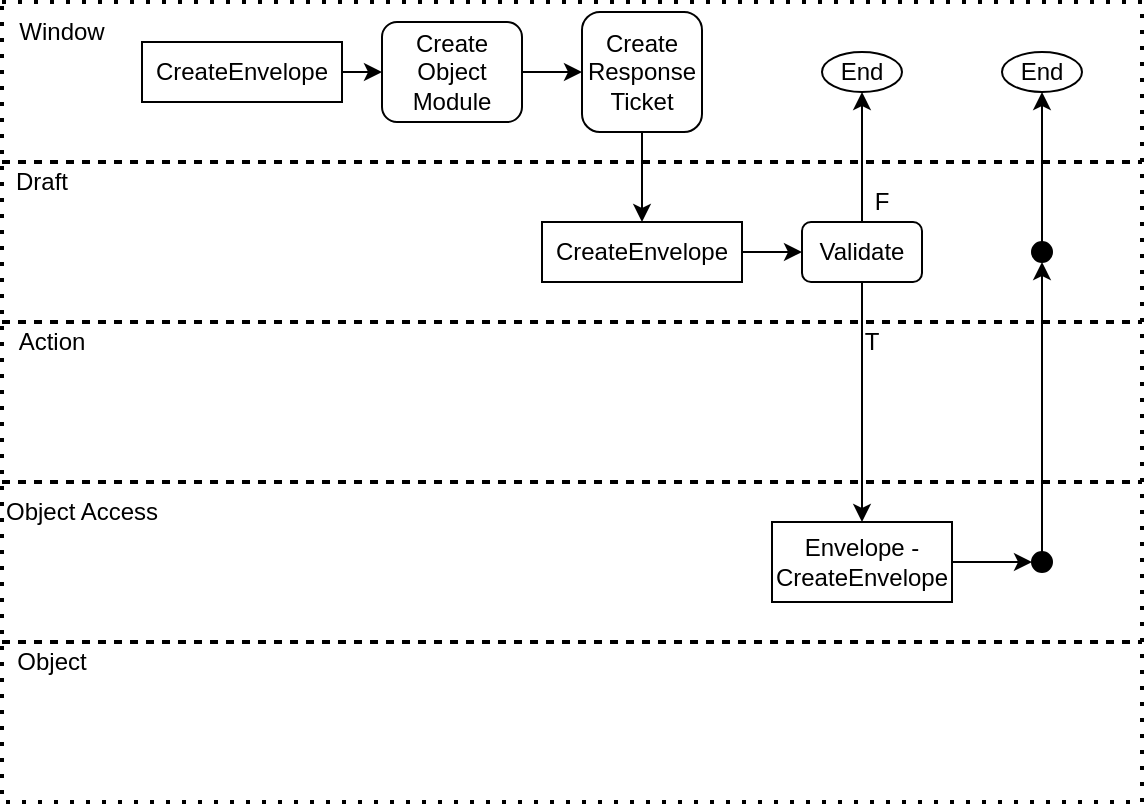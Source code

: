 <mxfile version="20.5.3" type="device"><diagram id="SAu5aj3YgRsKhiRl67HA" name="Page-1"><mxGraphModel dx="1155" dy="546" grid="1" gridSize="10" guides="1" tooltips="1" connect="1" arrows="1" fold="1" page="1" pageScale="1" pageWidth="850" pageHeight="1100" math="0" shadow="0"><root><mxCell id="0"/><mxCell id="1" parent="0"/><mxCell id="BCjTTyEhsGeEo0tzaOGl-1" value="Window" style="text;html=1;strokeColor=none;fillColor=none;align=center;verticalAlign=middle;whiteSpace=wrap;rounded=0;" vertex="1" parent="1"><mxGeometry x="20" y="20" width="60" height="30" as="geometry"/></mxCell><mxCell id="BCjTTyEhsGeEo0tzaOGl-2" value="Draft" style="text;html=1;strokeColor=none;fillColor=none;align=center;verticalAlign=middle;whiteSpace=wrap;rounded=0;" vertex="1" parent="1"><mxGeometry x="20" y="100" width="40" height="20" as="geometry"/></mxCell><mxCell id="BCjTTyEhsGeEo0tzaOGl-3" value="Action" style="text;html=1;strokeColor=none;fillColor=none;align=center;verticalAlign=middle;whiteSpace=wrap;rounded=0;" vertex="1" parent="1"><mxGeometry x="20" y="180" width="50" height="20" as="geometry"/></mxCell><mxCell id="BCjTTyEhsGeEo0tzaOGl-4" value="Object Access" style="text;html=1;strokeColor=none;fillColor=none;align=center;verticalAlign=middle;whiteSpace=wrap;rounded=0;" vertex="1" parent="1"><mxGeometry x="20" y="260" width="80" height="30" as="geometry"/></mxCell><mxCell id="BCjTTyEhsGeEo0tzaOGl-5" value="Object" style="text;html=1;strokeColor=none;fillColor=none;align=center;verticalAlign=middle;whiteSpace=wrap;rounded=0;" vertex="1" parent="1"><mxGeometry x="20" y="340" width="50" height="20" as="geometry"/></mxCell><mxCell id="BCjTTyEhsGeEo0tzaOGl-6" value="" style="endArrow=none;dashed=1;html=1;dashPattern=1 3;strokeWidth=2;rounded=0;exitX=0;exitY=0;exitDx=0;exitDy=0;entryX=0;entryY=0;entryDx=0;entryDy=0;" edge="1" parent="1" source="BCjTTyEhsGeEo0tzaOGl-1" target="BCjTTyEhsGeEo0tzaOGl-1"><mxGeometry width="50" height="50" relative="1" as="geometry"><mxPoint x="400" y="250" as="sourcePoint"/><mxPoint x="820" y="100" as="targetPoint"/><Array as="points"><mxPoint x="590" y="20"/><mxPoint x="590" y="100"/><mxPoint x="20" y="100"/></Array></mxGeometry></mxCell><mxCell id="BCjTTyEhsGeEo0tzaOGl-7" value="" style="endArrow=none;dashed=1;html=1;dashPattern=1 3;strokeWidth=2;rounded=0;exitX=0;exitY=0;exitDx=0;exitDy=0;entryX=0;entryY=0;entryDx=0;entryDy=0;" edge="1" parent="1"><mxGeometry width="50" height="50" relative="1" as="geometry"><mxPoint x="20" y="100" as="sourcePoint"/><mxPoint x="20" y="100" as="targetPoint"/><Array as="points"><mxPoint x="590" y="100"/><mxPoint x="590" y="180"/><mxPoint x="20" y="180"/></Array></mxGeometry></mxCell><mxCell id="BCjTTyEhsGeEo0tzaOGl-8" value="" style="endArrow=none;dashed=1;html=1;dashPattern=1 3;strokeWidth=2;rounded=0;exitX=0;exitY=0;exitDx=0;exitDy=0;entryX=0;entryY=0;entryDx=0;entryDy=0;" edge="1" parent="1"><mxGeometry width="50" height="50" relative="1" as="geometry"><mxPoint x="20" y="180" as="sourcePoint"/><mxPoint x="20" y="180" as="targetPoint"/><Array as="points"><mxPoint x="590" y="180"/><mxPoint x="590" y="260"/><mxPoint x="20" y="260"/></Array></mxGeometry></mxCell><mxCell id="BCjTTyEhsGeEo0tzaOGl-9" value="" style="endArrow=none;dashed=1;html=1;dashPattern=1 3;strokeWidth=2;rounded=0;exitX=0;exitY=0;exitDx=0;exitDy=0;entryX=0;entryY=0;entryDx=0;entryDy=0;" edge="1" parent="1"><mxGeometry width="50" height="50" relative="1" as="geometry"><mxPoint x="20" y="260" as="sourcePoint"/><mxPoint x="20" y="260" as="targetPoint"/><Array as="points"><mxPoint x="590" y="260"/><mxPoint x="590" y="340"/><mxPoint x="20" y="340"/></Array></mxGeometry></mxCell><mxCell id="BCjTTyEhsGeEo0tzaOGl-10" value="" style="endArrow=none;dashed=1;html=1;dashPattern=1 3;strokeWidth=2;rounded=0;exitX=0;exitY=0;exitDx=0;exitDy=0;entryX=0;entryY=0;entryDx=0;entryDy=0;" edge="1" parent="1"><mxGeometry width="50" height="50" relative="1" as="geometry"><mxPoint x="20" y="340" as="sourcePoint"/><mxPoint x="20" y="340" as="targetPoint"/><Array as="points"><mxPoint x="590" y="340"/><mxPoint x="590" y="420"/><mxPoint x="20" y="420"/></Array></mxGeometry></mxCell><mxCell id="BCjTTyEhsGeEo0tzaOGl-11" value="CreateEnvelope" style="rounded=0;whiteSpace=wrap;html=1;" vertex="1" parent="1"><mxGeometry x="90" y="40" width="100" height="30" as="geometry"/></mxCell><mxCell id="BCjTTyEhsGeEo0tzaOGl-12" value="Create Object Module" style="rounded=1;whiteSpace=wrap;html=1;" vertex="1" parent="1"><mxGeometry x="210" y="30" width="70" height="50" as="geometry"/></mxCell><mxCell id="BCjTTyEhsGeEo0tzaOGl-13" value="Create Response Ticket" style="rounded=1;whiteSpace=wrap;html=1;" vertex="1" parent="1"><mxGeometry x="310" y="25" width="60" height="60" as="geometry"/></mxCell><mxCell id="BCjTTyEhsGeEo0tzaOGl-14" value="CreateEnvelope" style="rounded=0;whiteSpace=wrap;html=1;" vertex="1" parent="1"><mxGeometry x="290" y="130" width="100" height="30" as="geometry"/></mxCell><mxCell id="BCjTTyEhsGeEo0tzaOGl-15" value="Validate" style="rounded=1;whiteSpace=wrap;html=1;" vertex="1" parent="1"><mxGeometry x="420" y="130" width="60" height="30" as="geometry"/></mxCell><mxCell id="BCjTTyEhsGeEo0tzaOGl-16" value="" style="endArrow=classic;html=1;rounded=0;exitX=1;exitY=0.5;exitDx=0;exitDy=0;entryX=0;entryY=0.5;entryDx=0;entryDy=0;" edge="1" parent="1" source="BCjTTyEhsGeEo0tzaOGl-11" target="BCjTTyEhsGeEo0tzaOGl-12"><mxGeometry width="50" height="50" relative="1" as="geometry"><mxPoint x="440" y="240" as="sourcePoint"/><mxPoint x="490" y="190" as="targetPoint"/></mxGeometry></mxCell><mxCell id="BCjTTyEhsGeEo0tzaOGl-17" value="" style="endArrow=classic;html=1;rounded=0;exitX=1;exitY=0.5;exitDx=0;exitDy=0;entryX=0;entryY=0.5;entryDx=0;entryDy=0;" edge="1" parent="1" source="BCjTTyEhsGeEo0tzaOGl-12" target="BCjTTyEhsGeEo0tzaOGl-13"><mxGeometry width="50" height="50" relative="1" as="geometry"><mxPoint x="200" y="65" as="sourcePoint"/><mxPoint x="220" y="65" as="targetPoint"/></mxGeometry></mxCell><mxCell id="BCjTTyEhsGeEo0tzaOGl-18" value="" style="endArrow=classic;html=1;rounded=0;exitX=0.5;exitY=1;exitDx=0;exitDy=0;entryX=0.5;entryY=0;entryDx=0;entryDy=0;" edge="1" parent="1" source="BCjTTyEhsGeEo0tzaOGl-13" target="BCjTTyEhsGeEo0tzaOGl-14"><mxGeometry width="50" height="50" relative="1" as="geometry"><mxPoint x="290" y="65" as="sourcePoint"/><mxPoint x="320" y="65" as="targetPoint"/></mxGeometry></mxCell><mxCell id="BCjTTyEhsGeEo0tzaOGl-19" value="" style="endArrow=classic;html=1;rounded=0;exitX=1;exitY=0.5;exitDx=0;exitDy=0;entryX=0;entryY=0.5;entryDx=0;entryDy=0;" edge="1" parent="1" source="BCjTTyEhsGeEo0tzaOGl-14" target="BCjTTyEhsGeEo0tzaOGl-15"><mxGeometry width="50" height="50" relative="1" as="geometry"><mxPoint x="350" y="95" as="sourcePoint"/><mxPoint x="350" y="140" as="targetPoint"/></mxGeometry></mxCell><mxCell id="BCjTTyEhsGeEo0tzaOGl-20" value="" style="endArrow=classic;html=1;rounded=0;exitX=0.5;exitY=0;exitDx=0;exitDy=0;entryX=0.5;entryY=1;entryDx=0;entryDy=0;" edge="1" parent="1" source="BCjTTyEhsGeEo0tzaOGl-15" target="BCjTTyEhsGeEo0tzaOGl-21"><mxGeometry width="50" height="50" relative="1" as="geometry"><mxPoint x="400" y="155" as="sourcePoint"/><mxPoint x="450" y="80" as="targetPoint"/></mxGeometry></mxCell><mxCell id="BCjTTyEhsGeEo0tzaOGl-21" value="End" style="ellipse;whiteSpace=wrap;html=1;" vertex="1" parent="1"><mxGeometry x="430" y="45" width="40" height="20" as="geometry"/></mxCell><mxCell id="BCjTTyEhsGeEo0tzaOGl-22" value="F" style="text;html=1;strokeColor=none;fillColor=none;align=center;verticalAlign=middle;whiteSpace=wrap;rounded=0;" vertex="1" parent="1"><mxGeometry x="450" y="110" width="20" height="20" as="geometry"/></mxCell><mxCell id="BCjTTyEhsGeEo0tzaOGl-23" value="Envelope -&lt;br&gt;CreateEnvelope" style="rounded=0;whiteSpace=wrap;html=1;" vertex="1" parent="1"><mxGeometry x="405" y="280" width="90" height="40" as="geometry"/></mxCell><mxCell id="BCjTTyEhsGeEo0tzaOGl-24" value="" style="endArrow=classic;html=1;rounded=0;exitX=0.5;exitY=1;exitDx=0;exitDy=0;entryX=0.5;entryY=0;entryDx=0;entryDy=0;" edge="1" parent="1" source="BCjTTyEhsGeEo0tzaOGl-15" target="BCjTTyEhsGeEo0tzaOGl-23"><mxGeometry width="50" height="50" relative="1" as="geometry"><mxPoint x="440" y="240" as="sourcePoint"/><mxPoint x="490" y="190" as="targetPoint"/></mxGeometry></mxCell><mxCell id="BCjTTyEhsGeEo0tzaOGl-26" value="" style="endArrow=classic;html=1;rounded=0;exitX=1;exitY=0.5;exitDx=0;exitDy=0;entryX=0;entryY=0.5;entryDx=0;entryDy=0;" edge="1" parent="1" source="BCjTTyEhsGeEo0tzaOGl-23" target="BCjTTyEhsGeEo0tzaOGl-49"><mxGeometry width="50" height="50" relative="1" as="geometry"><mxPoint x="440" y="230" as="sourcePoint"/><mxPoint x="510.0" y="300" as="targetPoint"/></mxGeometry></mxCell><mxCell id="BCjTTyEhsGeEo0tzaOGl-27" value="" style="endArrow=classic;html=1;rounded=0;exitX=0.5;exitY=0;exitDx=0;exitDy=0;entryX=0.5;entryY=1;entryDx=0;entryDy=0;" edge="1" parent="1" source="BCjTTyEhsGeEo0tzaOGl-49" target="BCjTTyEhsGeEo0tzaOGl-53"><mxGeometry width="50" height="50" relative="1" as="geometry"><mxPoint x="540.0" y="285" as="sourcePoint"/><mxPoint x="540" y="210" as="targetPoint"/></mxGeometry></mxCell><mxCell id="BCjTTyEhsGeEo0tzaOGl-36" value="T" style="text;html=1;strokeColor=none;fillColor=none;align=center;verticalAlign=middle;whiteSpace=wrap;rounded=0;" vertex="1" parent="1"><mxGeometry x="450" y="185" width="10" height="10" as="geometry"/></mxCell><mxCell id="BCjTTyEhsGeEo0tzaOGl-47" value="End" style="ellipse;whiteSpace=wrap;html=1;" vertex="1" parent="1"><mxGeometry x="520" y="45" width="40" height="20" as="geometry"/></mxCell><mxCell id="BCjTTyEhsGeEo0tzaOGl-49" value="" style="ellipse;whiteSpace=wrap;html=1;aspect=fixed;fillColor=#000000;" vertex="1" parent="1"><mxGeometry x="535" y="295" width="10" height="10" as="geometry"/></mxCell><mxCell id="BCjTTyEhsGeEo0tzaOGl-53" value="" style="ellipse;whiteSpace=wrap;html=1;aspect=fixed;fillColor=#000000;" vertex="1" parent="1"><mxGeometry x="535" y="140" width="10" height="10" as="geometry"/></mxCell><mxCell id="BCjTTyEhsGeEo0tzaOGl-54" value="" style="endArrow=classic;html=1;rounded=0;entryX=0.5;entryY=1;entryDx=0;entryDy=0;exitX=0.5;exitY=0;exitDx=0;exitDy=0;" edge="1" parent="1" source="BCjTTyEhsGeEo0tzaOGl-53" target="BCjTTyEhsGeEo0tzaOGl-47"><mxGeometry width="50" height="50" relative="1" as="geometry"><mxPoint x="540" y="120" as="sourcePoint"/><mxPoint x="550" y="160" as="targetPoint"/></mxGeometry></mxCell></root></mxGraphModel></diagram></mxfile>